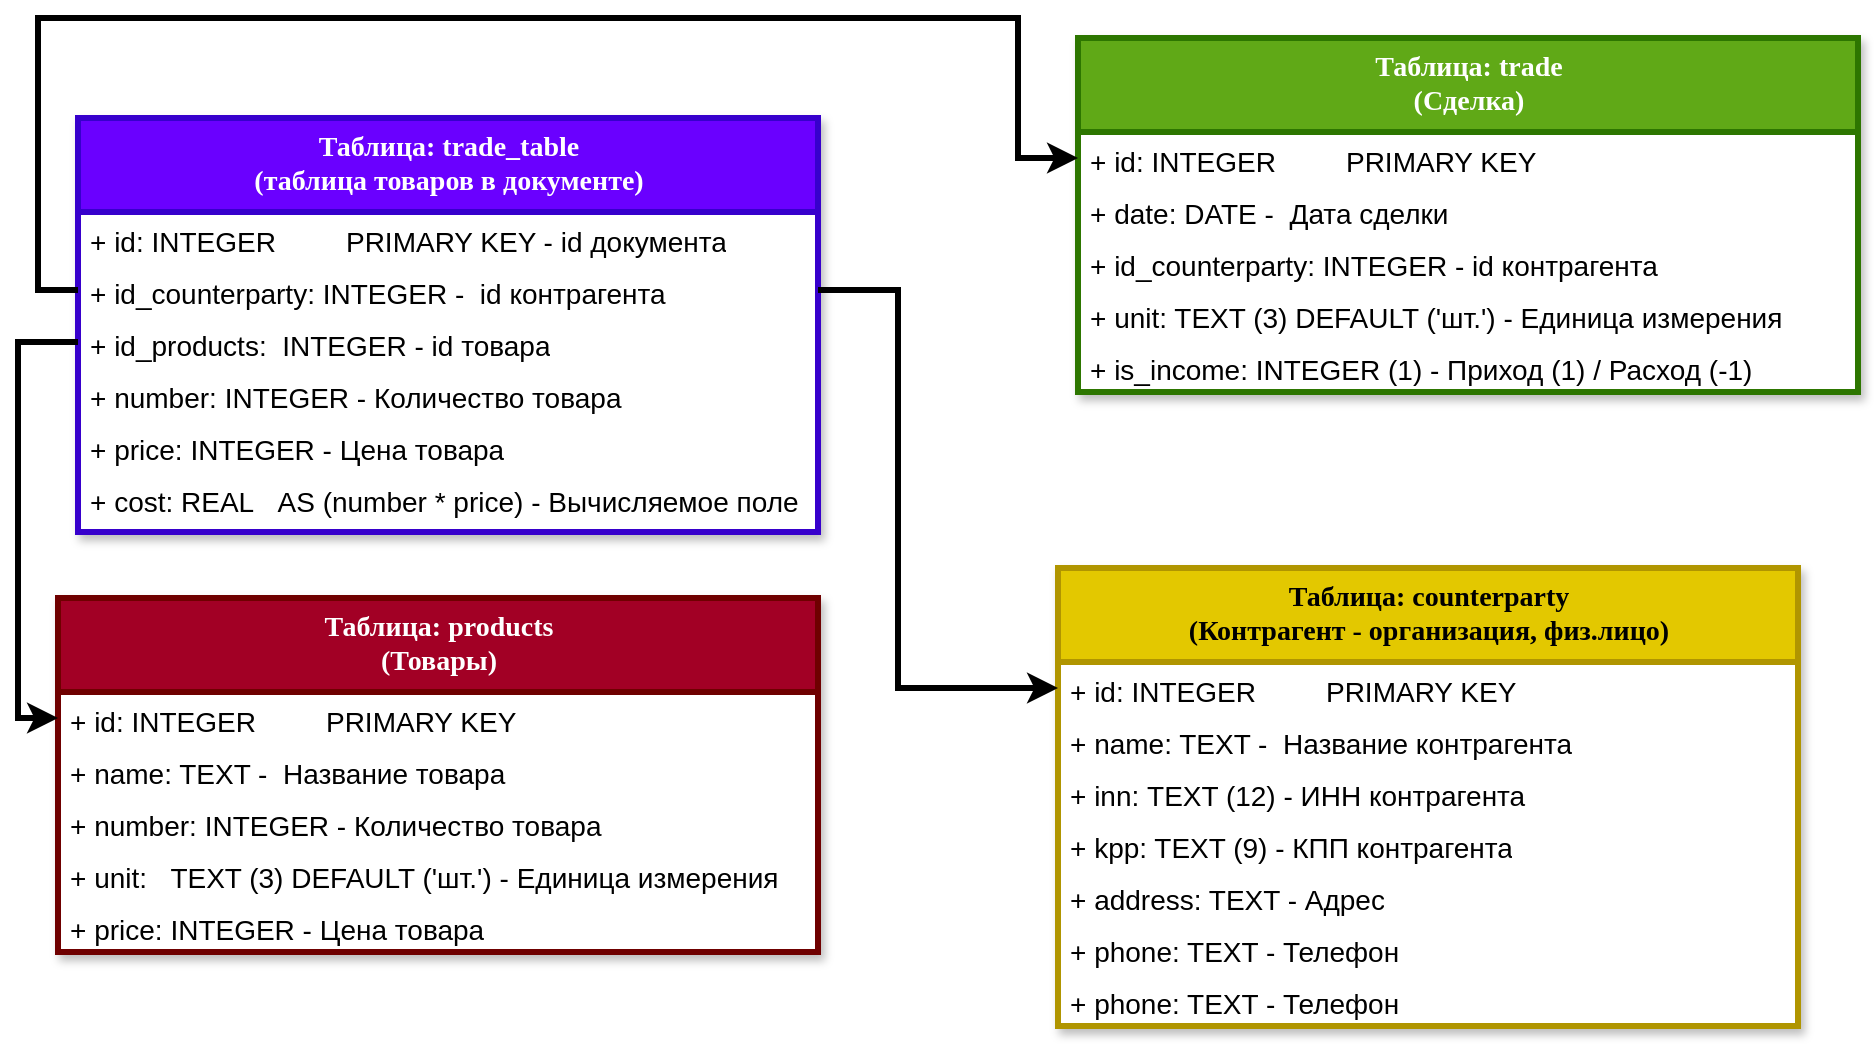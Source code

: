 <mxfile version="20.5.3" type="embed"><diagram name="products_db" id="9f46799a-70d6-7492-0946-bef42562c5a5"><mxGraphModel dx="1129" dy="551" grid="1" gridSize="10" guides="1" tooltips="1" connect="1" arrows="1" fold="1" page="1" pageScale="1" pageWidth="1100" pageHeight="850" background="none" math="0" shadow="0"><root><mxCell id="0"/><mxCell id="1" parent="0"/><mxCell id="78961159f06e98e8-17" value="Таблица: counterparty&lt;br style=&quot;font-size: 14px;&quot;&gt;(Контрагент - организация, физ.лицо)" style="swimlane;html=1;fontStyle=1;align=center;verticalAlign=top;childLayout=stackLayout;horizontal=1;startSize=47;horizontalStack=0;resizeParent=1;resizeLast=0;collapsible=1;marginBottom=0;swimlaneFillColor=#ffffff;rounded=0;shadow=1;comic=0;labelBackgroundColor=none;strokeWidth=3;fillColor=#e3c800;fontFamily=Verdana;fontSize=14;strokeColor=#B09500;glass=0;spacing=2;fontColor=#000000;" parent="1" vertex="1"><mxGeometry x="630" y="295" width="370" height="229" as="geometry"/></mxCell><mxCell id="78961159f06e98e8-21" value="+ id: INTEGER&amp;nbsp; &amp;nbsp; &amp;nbsp; &amp;nbsp; &amp;nbsp;PRIMARY KEY" style="text;html=1;strokeColor=none;fillColor=none;align=left;verticalAlign=top;spacingLeft=4;spacingRight=4;whiteSpace=wrap;overflow=hidden;rotatable=0;points=[[0,0.5],[1,0.5]];portConstraint=eastwest;fontSize=14;fontColor=#000000;rounded=0;" parent="78961159f06e98e8-17" vertex="1"><mxGeometry y="47" width="370" height="26" as="geometry"/></mxCell><mxCell id="78961159f06e98e8-23" value="+ name: TEXT -&amp;nbsp; Название контрагента" style="text;html=1;strokeColor=none;fillColor=none;align=left;verticalAlign=top;spacingLeft=4;spacingRight=4;whiteSpace=wrap;overflow=hidden;rotatable=0;points=[[0,0.5],[1,0.5]];portConstraint=eastwest;fontSize=14;fontColor=#000000;rounded=0;" parent="78961159f06e98e8-17" vertex="1"><mxGeometry y="73" width="370" height="26" as="geometry"/></mxCell><mxCell id="78961159f06e98e8-25" value="+ inn:&amp;nbsp;TEXT (12) - ИНН контрагента" style="text;html=1;strokeColor=none;fillColor=none;align=left;verticalAlign=top;spacingLeft=4;spacingRight=4;whiteSpace=wrap;overflow=hidden;rotatable=0;points=[[0,0.5],[1,0.5]];portConstraint=eastwest;fontSize=14;fontColor=#000000;rounded=0;" parent="78961159f06e98e8-17" vertex="1"><mxGeometry y="99" width="370" height="26" as="geometry"/></mxCell><mxCell id="78961159f06e98e8-26" value="+ kpp: TEXT (9) - КПП контрагента" style="text;html=1;strokeColor=none;fillColor=none;align=left;verticalAlign=top;spacingLeft=4;spacingRight=4;whiteSpace=wrap;overflow=hidden;rotatable=0;points=[[0,0.5],[1,0.5]];portConstraint=eastwest;fontSize=14;fontColor=#000000;rounded=0;" parent="78961159f06e98e8-17" vertex="1"><mxGeometry y="125" width="370" height="26" as="geometry"/></mxCell><mxCell id="78961159f06e98e8-24" value="+ address: TEXT - Адрес" style="text;html=1;strokeColor=none;fillColor=none;align=left;verticalAlign=top;spacingLeft=4;spacingRight=4;whiteSpace=wrap;overflow=hidden;rotatable=0;points=[[0,0.5],[1,0.5]];portConstraint=eastwest;fontSize=14;fontColor=#000000;rounded=0;" parent="78961159f06e98e8-17" vertex="1"><mxGeometry y="151" width="370" height="26" as="geometry"/></mxCell><mxCell id="mwEhMhxDwwVT-iF93GsR-4" value="+ phone: TEXT - Телефон" style="text;html=1;strokeColor=none;fillColor=none;align=left;verticalAlign=top;spacingLeft=4;spacingRight=4;whiteSpace=wrap;overflow=hidden;rotatable=0;points=[[0,0.5],[1,0.5]];portConstraint=eastwest;fontSize=14;fontColor=#000000;rounded=0;" parent="78961159f06e98e8-17" vertex="1"><mxGeometry y="177" width="370" height="26" as="geometry"/></mxCell><mxCell id="78961159f06e98e8-20" value="+ phone: TEXT - Телефон" style="text;html=1;strokeColor=none;fillColor=none;align=left;verticalAlign=top;spacingLeft=4;spacingRight=4;whiteSpace=wrap;overflow=hidden;rotatable=0;points=[[0,0.5],[1,0.5]];portConstraint=eastwest;fontSize=14;fontColor=#000000;rounded=0;" parent="78961159f06e98e8-17" vertex="1"><mxGeometry y="203" width="370" height="26" as="geometry"/></mxCell><mxCell id="QPFQ8lZu__LDGajFP-Wq-2" value="Таблица: products&lt;br style=&quot;font-size: 14px;&quot;&gt;(Товары)" style="swimlane;html=1;fontStyle=1;align=center;verticalAlign=top;childLayout=stackLayout;horizontal=1;startSize=47;horizontalStack=0;resizeParent=1;resizeLast=0;collapsible=1;marginBottom=0;swimlaneFillColor=#ffffff;rounded=0;shadow=1;comic=0;labelBackgroundColor=none;strokeWidth=3;fillColor=#a20025;fontFamily=Verdana;fontSize=14;strokeColor=#6F0000;glass=0;spacing=2;fontColor=#ffffff;" parent="1" vertex="1"><mxGeometry x="130" y="310" width="380" height="177" as="geometry"/></mxCell><mxCell id="QPFQ8lZu__LDGajFP-Wq-3" value="+ id: INTEGER&amp;nbsp; &amp;nbsp; &amp;nbsp; &amp;nbsp; &amp;nbsp;PRIMARY KEY" style="text;html=1;strokeColor=none;fillColor=none;align=left;verticalAlign=top;spacingLeft=4;spacingRight=4;whiteSpace=wrap;overflow=hidden;rotatable=0;points=[[0,0.5],[1,0.5]];portConstraint=eastwest;fontSize=14;fontColor=#000000;rounded=0;" parent="QPFQ8lZu__LDGajFP-Wq-2" vertex="1"><mxGeometry y="47" width="380" height="26" as="geometry"/></mxCell><mxCell id="QPFQ8lZu__LDGajFP-Wq-4" value="+ name: TEXT -&amp;nbsp; Название товара" style="text;html=1;strokeColor=none;fillColor=none;align=left;verticalAlign=top;spacingLeft=4;spacingRight=4;whiteSpace=wrap;overflow=hidden;rotatable=0;points=[[0,0.5],[1,0.5]];portConstraint=eastwest;fontSize=14;fontColor=#000000;rounded=0;" parent="QPFQ8lZu__LDGajFP-Wq-2" vertex="1"><mxGeometry y="73" width="380" height="26" as="geometry"/></mxCell><mxCell id="QPFQ8lZu__LDGajFP-Wq-5" value="+ number: INTEGER - Количество товара" style="text;html=1;strokeColor=none;fillColor=none;align=left;verticalAlign=top;spacingLeft=4;spacingRight=4;whiteSpace=wrap;overflow=hidden;rotatable=0;points=[[0,0.5],[1,0.5]];portConstraint=eastwest;fontSize=14;fontColor=#000000;rounded=0;" parent="QPFQ8lZu__LDGajFP-Wq-2" vertex="1"><mxGeometry y="99" width="380" height="26" as="geometry"/></mxCell><mxCell id="QPFQ8lZu__LDGajFP-Wq-7" value="+ unit:&amp;nbsp; &amp;nbsp;TEXT (3) DEFAULT ('шт.') - Единица измерения" style="text;html=1;strokeColor=none;fillColor=none;align=left;verticalAlign=top;spacingLeft=4;spacingRight=4;whiteSpace=wrap;overflow=hidden;rotatable=0;points=[[0,0.5],[1,0.5]];portConstraint=eastwest;fontSize=14;fontColor=#000000;rounded=0;" parent="QPFQ8lZu__LDGajFP-Wq-2" vertex="1"><mxGeometry y="125" width="380" height="26" as="geometry"/></mxCell><mxCell id="QPFQ8lZu__LDGajFP-Wq-6" value="+ price: INTEGER - Цена товара" style="text;html=1;strokeColor=none;fillColor=none;align=left;verticalAlign=top;spacingLeft=4;spacingRight=4;whiteSpace=wrap;overflow=hidden;rotatable=0;points=[[0,0.5],[1,0.5]];portConstraint=eastwest;fontSize=14;fontColor=#000000;rounded=0;" parent="QPFQ8lZu__LDGajFP-Wq-2" vertex="1"><mxGeometry y="151" width="380" height="26" as="geometry"/></mxCell><mxCell id="QPFQ8lZu__LDGajFP-Wq-9" value="Таблица: trade&lt;br style=&quot;font-size: 14px;&quot;&gt;(Сделка)" style="swimlane;html=1;fontStyle=1;align=center;verticalAlign=top;childLayout=stackLayout;horizontal=1;startSize=47;horizontalStack=0;resizeParent=1;resizeLast=0;collapsible=1;marginBottom=0;swimlaneFillColor=#ffffff;rounded=0;shadow=1;comic=0;labelBackgroundColor=none;strokeWidth=3;fillColor=#60a917;fontFamily=Verdana;fontSize=14;strokeColor=#2D7600;glass=0;spacing=2;fontColor=#ffffff;" parent="1" vertex="1"><mxGeometry x="640" y="30" width="390" height="177" as="geometry"/></mxCell><mxCell id="QPFQ8lZu__LDGajFP-Wq-10" value="+ id: INTEGER&amp;nbsp; &amp;nbsp; &amp;nbsp; &amp;nbsp; &amp;nbsp;PRIMARY KEY" style="text;html=1;strokeColor=none;fillColor=none;align=left;verticalAlign=top;spacingLeft=4;spacingRight=4;whiteSpace=wrap;overflow=hidden;rotatable=0;points=[[0,0.5],[1,0.5]];portConstraint=eastwest;fontSize=14;fontColor=#000000;rounded=0;" parent="QPFQ8lZu__LDGajFP-Wq-9" vertex="1"><mxGeometry y="47" width="390" height="26" as="geometry"/></mxCell><mxCell id="QPFQ8lZu__LDGajFP-Wq-11" value="+ date: DATE -&amp;nbsp; Дата сделки" style="text;html=1;strokeColor=none;fillColor=none;align=left;verticalAlign=top;spacingLeft=4;spacingRight=4;whiteSpace=wrap;overflow=hidden;rotatable=0;points=[[0,0.5],[1,0.5]];portConstraint=eastwest;fontSize=14;fontColor=#000000;rounded=0;" parent="QPFQ8lZu__LDGajFP-Wq-9" vertex="1"><mxGeometry y="73" width="390" height="26" as="geometry"/></mxCell><mxCell id="QPFQ8lZu__LDGajFP-Wq-12" value="+ id_сounterparty: INTEGER - id контрагента" style="text;html=1;strokeColor=none;fillColor=none;align=left;verticalAlign=top;spacingLeft=4;spacingRight=4;whiteSpace=wrap;overflow=hidden;rotatable=0;points=[[0,0.5],[1,0.5]];portConstraint=eastwest;fontSize=14;fontColor=#000000;rounded=0;" parent="QPFQ8lZu__LDGajFP-Wq-9" vertex="1"><mxGeometry y="99" width="390" height="26" as="geometry"/></mxCell><mxCell id="QPFQ8lZu__LDGajFP-Wq-13" value="+ unit: TEXT (3) DEFAULT ('шт.') - Единица измерения" style="text;html=1;strokeColor=none;fillColor=none;align=left;verticalAlign=top;spacingLeft=4;spacingRight=4;whiteSpace=wrap;overflow=hidden;rotatable=0;points=[[0,0.5],[1,0.5]];portConstraint=eastwest;fontSize=14;fontColor=#000000;rounded=0;" parent="QPFQ8lZu__LDGajFP-Wq-9" vertex="1"><mxGeometry y="125" width="390" height="26" as="geometry"/></mxCell><mxCell id="QPFQ8lZu__LDGajFP-Wq-14" value="+ is_income: INTEGER (1) - Приход (1) / Расход (-1)" style="text;html=1;strokeColor=none;fillColor=none;align=left;verticalAlign=top;spacingLeft=4;spacingRight=4;whiteSpace=wrap;overflow=hidden;rotatable=0;points=[[0,0.5],[1,0.5]];portConstraint=eastwest;fontSize=14;fontColor=#000000;rounded=0;" parent="QPFQ8lZu__LDGajFP-Wq-9" vertex="1"><mxGeometry y="151" width="390" height="26" as="geometry"/></mxCell><mxCell id="QPFQ8lZu__LDGajFP-Wq-15" value="Таблица: trade_table&lt;br style=&quot;font-size: 14px;&quot;&gt;(таблица товаров в документе)" style="swimlane;html=1;fontStyle=1;align=center;verticalAlign=top;childLayout=stackLayout;horizontal=1;startSize=47;horizontalStack=0;resizeParent=1;resizeLast=0;collapsible=1;marginBottom=0;swimlaneFillColor=#ffffff;rounded=0;shadow=1;comic=0;labelBackgroundColor=none;strokeWidth=3;fillColor=#6a00ff;fontFamily=Verdana;fontSize=14;strokeColor=#3700CC;glass=0;spacing=2;fontColor=#ffffff;" parent="1" vertex="1"><mxGeometry x="140" y="70" width="370" height="207" as="geometry"/></mxCell><mxCell id="QPFQ8lZu__LDGajFP-Wq-16" value="+ id: INTEGER&amp;nbsp; &amp;nbsp; &amp;nbsp; &amp;nbsp; &amp;nbsp;PRIMARY KEY - id документа" style="text;html=1;strokeColor=none;fillColor=none;align=left;verticalAlign=top;spacingLeft=4;spacingRight=4;whiteSpace=wrap;overflow=hidden;rotatable=0;points=[[0,0.5],[1,0.5]];portConstraint=eastwest;fontSize=14;fontColor=#000000;rounded=0;" parent="QPFQ8lZu__LDGajFP-Wq-15" vertex="1"><mxGeometry y="47" width="370" height="26" as="geometry"/></mxCell><mxCell id="QPFQ8lZu__LDGajFP-Wq-17" value="+ id_counterparty: INTEGER -&amp;nbsp; id контрагента" style="text;html=1;strokeColor=none;fillColor=none;align=left;verticalAlign=top;spacingLeft=4;spacingRight=4;whiteSpace=wrap;overflow=hidden;rotatable=0;points=[[0,0.5],[1,0.5]];portConstraint=eastwest;fontSize=14;fontColor=#000000;rounded=0;" parent="QPFQ8lZu__LDGajFP-Wq-15" vertex="1"><mxGeometry y="73" width="370" height="26" as="geometry"/></mxCell><mxCell id="QPFQ8lZu__LDGajFP-Wq-18" value="+ id_products:&amp;nbsp; INTEGER - id товара" style="text;html=1;strokeColor=none;fillColor=none;align=left;verticalAlign=top;spacingLeft=4;spacingRight=4;whiteSpace=wrap;overflow=hidden;rotatable=0;points=[[0,0.5],[1,0.5]];portConstraint=eastwest;fontSize=14;fontColor=#000000;rounded=0;" parent="QPFQ8lZu__LDGajFP-Wq-15" vertex="1"><mxGeometry y="99" width="370" height="26" as="geometry"/></mxCell><mxCell id="QPFQ8lZu__LDGajFP-Wq-19" value="+ number: INTEGER - Количество товара" style="text;html=1;strokeColor=none;fillColor=none;align=left;verticalAlign=top;spacingLeft=4;spacingRight=4;whiteSpace=wrap;overflow=hidden;rotatable=0;points=[[0,0.5],[1,0.5]];portConstraint=eastwest;fontSize=14;fontColor=#000000;rounded=0;" parent="QPFQ8lZu__LDGajFP-Wq-15" vertex="1"><mxGeometry y="125" width="370" height="26" as="geometry"/></mxCell><mxCell id="QPFQ8lZu__LDGajFP-Wq-20" value="+ price: INTEGER - Цена товара" style="text;html=1;strokeColor=none;fillColor=none;align=left;verticalAlign=top;spacingLeft=4;spacingRight=4;whiteSpace=wrap;overflow=hidden;rotatable=0;points=[[0,0.5],[1,0.5]];portConstraint=eastwest;fontSize=14;fontColor=#000000;rounded=0;" parent="QPFQ8lZu__LDGajFP-Wq-15" vertex="1"><mxGeometry y="151" width="370" height="26" as="geometry"/></mxCell><mxCell id="QPFQ8lZu__LDGajFP-Wq-21" value="+ cost: REAL&amp;nbsp; &amp;nbsp;AS (number * price) - Вычисляемое поле" style="text;html=1;strokeColor=none;fillColor=none;align=left;verticalAlign=top;spacingLeft=4;spacingRight=4;whiteSpace=wrap;overflow=hidden;rotatable=0;points=[[0,0.5],[1,0.5]];portConstraint=eastwest;fontSize=14;fontColor=#000000;rounded=0;" parent="QPFQ8lZu__LDGajFP-Wq-15" vertex="1"><mxGeometry y="177" width="370" height="26" as="geometry"/></mxCell><mxCell id="QPFQ8lZu__LDGajFP-Wq-23" style="edgeStyle=orthogonalEdgeStyle;rounded=0;orthogonalLoop=1;jettySize=auto;html=1;entryX=0;entryY=0.5;entryDx=0;entryDy=0;fontColor=#000000;exitX=0;exitY=0.5;exitDx=0;exitDy=0;strokeWidth=3;" parent="1" source="QPFQ8lZu__LDGajFP-Wq-18" target="QPFQ8lZu__LDGajFP-Wq-3" edge="1"><mxGeometry relative="1" as="geometry"/></mxCell><mxCell id="QPFQ8lZu__LDGajFP-Wq-24" style="edgeStyle=orthogonalEdgeStyle;rounded=0;orthogonalLoop=1;jettySize=auto;html=1;entryX=0;entryY=0.5;entryDx=0;entryDy=0;fontColor=#000000;strokeWidth=3;exitX=0;exitY=0.5;exitDx=0;exitDy=0;" parent="1" source="QPFQ8lZu__LDGajFP-Wq-17" target="QPFQ8lZu__LDGajFP-Wq-10" edge="1"><mxGeometry relative="1" as="geometry"><Array as="points"><mxPoint x="120" y="156"/><mxPoint x="120" y="20"/><mxPoint x="610" y="20"/></Array></mxGeometry></mxCell><mxCell id="mwEhMhxDwwVT-iF93GsR-3" style="edgeStyle=orthogonalEdgeStyle;rounded=0;orthogonalLoop=1;jettySize=auto;html=1;exitX=1;exitY=0.5;exitDx=0;exitDy=0;strokeWidth=3;" parent="1" source="QPFQ8lZu__LDGajFP-Wq-17" target="78961159f06e98e8-21" edge="1"><mxGeometry relative="1" as="geometry"><Array as="points"><mxPoint x="550" y="156"/><mxPoint x="550" y="355"/></Array></mxGeometry></mxCell></root></mxGraphModel></diagram></mxfile>